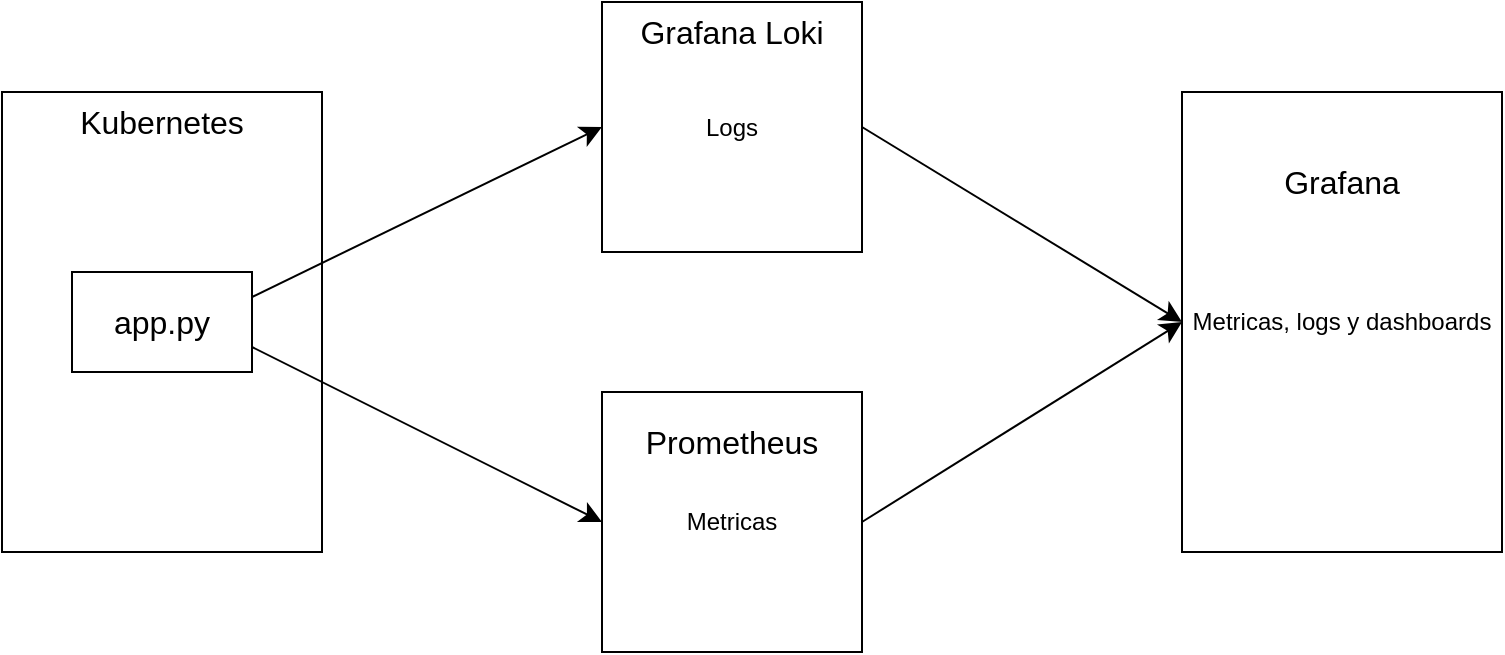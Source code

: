 <mxfile version="24.6.2" type="device">
  <diagram name="Page-1" id="xFJ_-Iz3tIouPLp9QWYX">
    <mxGraphModel dx="1434" dy="788" grid="1" gridSize="10" guides="1" tooltips="1" connect="1" arrows="1" fold="1" page="1" pageScale="1" pageWidth="850" pageHeight="1100" math="0" shadow="0">
      <root>
        <mxCell id="0" />
        <mxCell id="1" parent="0" />
        <mxCell id="W48W-PKL4h1JC_Cj2tRA-3" value="" style="rounded=0;whiteSpace=wrap;html=1;" vertex="1" parent="1">
          <mxGeometry x="50" y="265" width="160" height="230" as="geometry" />
        </mxCell>
        <mxCell id="W48W-PKL4h1JC_Cj2tRA-4" value="Kubernetes" style="text;strokeColor=none;fillColor=none;html=1;align=center;verticalAlign=middle;whiteSpace=wrap;rounded=0;fontSize=16;" vertex="1" parent="1">
          <mxGeometry x="100" y="265" width="60" height="30" as="geometry" />
        </mxCell>
        <mxCell id="W48W-PKL4h1JC_Cj2tRA-9" style="edgeStyle=none;curved=1;rounded=0;orthogonalLoop=1;jettySize=auto;html=1;exitX=1;exitY=0.25;exitDx=0;exitDy=0;fontSize=12;startSize=8;endSize=8;entryX=0;entryY=0.5;entryDx=0;entryDy=0;" edge="1" parent="1" source="W48W-PKL4h1JC_Cj2tRA-5" target="W48W-PKL4h1JC_Cj2tRA-12">
          <mxGeometry relative="1" as="geometry">
            <mxPoint x="340" y="255" as="targetPoint" />
          </mxGeometry>
        </mxCell>
        <mxCell id="W48W-PKL4h1JC_Cj2tRA-5" value="" style="rounded=0;whiteSpace=wrap;html=1;" vertex="1" parent="1">
          <mxGeometry x="85" y="355" width="90" height="50" as="geometry" />
        </mxCell>
        <mxCell id="W48W-PKL4h1JC_Cj2tRA-6" value="app.py" style="text;strokeColor=none;fillColor=none;html=1;align=center;verticalAlign=middle;whiteSpace=wrap;rounded=0;fontSize=16;" vertex="1" parent="1">
          <mxGeometry x="100" y="365" width="60" height="30" as="geometry" />
        </mxCell>
        <mxCell id="W48W-PKL4h1JC_Cj2tRA-11" style="edgeStyle=none;curved=1;rounded=0;orthogonalLoop=1;jettySize=auto;html=1;exitX=1;exitY=0.75;exitDx=0;exitDy=0;fontSize=12;startSize=8;endSize=8;entryX=0;entryY=0.5;entryDx=0;entryDy=0;" edge="1" parent="1" source="W48W-PKL4h1JC_Cj2tRA-5" target="W48W-PKL4h1JC_Cj2tRA-14">
          <mxGeometry relative="1" as="geometry">
            <mxPoint x="350" y="445" as="targetPoint" />
            <mxPoint x="205" y="370" as="sourcePoint" />
          </mxGeometry>
        </mxCell>
        <mxCell id="W48W-PKL4h1JC_Cj2tRA-17" style="edgeStyle=none;curved=1;rounded=0;orthogonalLoop=1;jettySize=auto;html=1;fontSize=12;startSize=8;endSize=8;entryX=0;entryY=0.5;entryDx=0;entryDy=0;exitX=1;exitY=0.5;exitDx=0;exitDy=0;" edge="1" parent="1" source="W48W-PKL4h1JC_Cj2tRA-12" target="W48W-PKL4h1JC_Cj2tRA-19">
          <mxGeometry relative="1" as="geometry">
            <mxPoint x="640" y="355" as="targetPoint" />
          </mxGeometry>
        </mxCell>
        <mxCell id="W48W-PKL4h1JC_Cj2tRA-12" value="Logs" style="rounded=0;whiteSpace=wrap;html=1;" vertex="1" parent="1">
          <mxGeometry x="350" y="220" width="130" height="125" as="geometry" />
        </mxCell>
        <mxCell id="W48W-PKL4h1JC_Cj2tRA-18" style="edgeStyle=none;curved=1;rounded=0;orthogonalLoop=1;jettySize=auto;html=1;fontSize=12;startSize=8;endSize=8;entryX=0;entryY=0.5;entryDx=0;entryDy=0;exitX=1;exitY=0.5;exitDx=0;exitDy=0;" edge="1" parent="1" source="W48W-PKL4h1JC_Cj2tRA-14" target="W48W-PKL4h1JC_Cj2tRA-19">
          <mxGeometry relative="1" as="geometry">
            <mxPoint x="630" y="395" as="targetPoint" />
            <mxPoint x="480" y="513" as="sourcePoint" />
          </mxGeometry>
        </mxCell>
        <mxCell id="W48W-PKL4h1JC_Cj2tRA-14" value="Metricas" style="rounded=0;whiteSpace=wrap;html=1;" vertex="1" parent="1">
          <mxGeometry x="350" y="415" width="130" height="130" as="geometry" />
        </mxCell>
        <mxCell id="W48W-PKL4h1JC_Cj2tRA-16" value="Grafana Loki" style="text;strokeColor=none;fillColor=none;html=1;align=center;verticalAlign=middle;whiteSpace=wrap;rounded=0;fontSize=16;" vertex="1" parent="1">
          <mxGeometry x="360" y="220" width="110" height="30" as="geometry" />
        </mxCell>
        <mxCell id="W48W-PKL4h1JC_Cj2tRA-19" value="Metricas, logs y dashboards" style="rounded=0;whiteSpace=wrap;html=1;" vertex="1" parent="1">
          <mxGeometry x="640" y="265" width="160" height="230" as="geometry" />
        </mxCell>
        <mxCell id="W48W-PKL4h1JC_Cj2tRA-20" value="Grafana" style="text;strokeColor=none;fillColor=none;html=1;align=center;verticalAlign=middle;whiteSpace=wrap;rounded=0;fontSize=16;" vertex="1" parent="1">
          <mxGeometry x="690" y="295" width="60" height="30" as="geometry" />
        </mxCell>
        <mxCell id="W48W-PKL4h1JC_Cj2tRA-21" value="Prometheus" style="text;strokeColor=none;fillColor=none;html=1;align=center;verticalAlign=middle;whiteSpace=wrap;rounded=0;fontSize=16;" vertex="1" parent="1">
          <mxGeometry x="385" y="425" width="60" height="30" as="geometry" />
        </mxCell>
      </root>
    </mxGraphModel>
  </diagram>
</mxfile>
